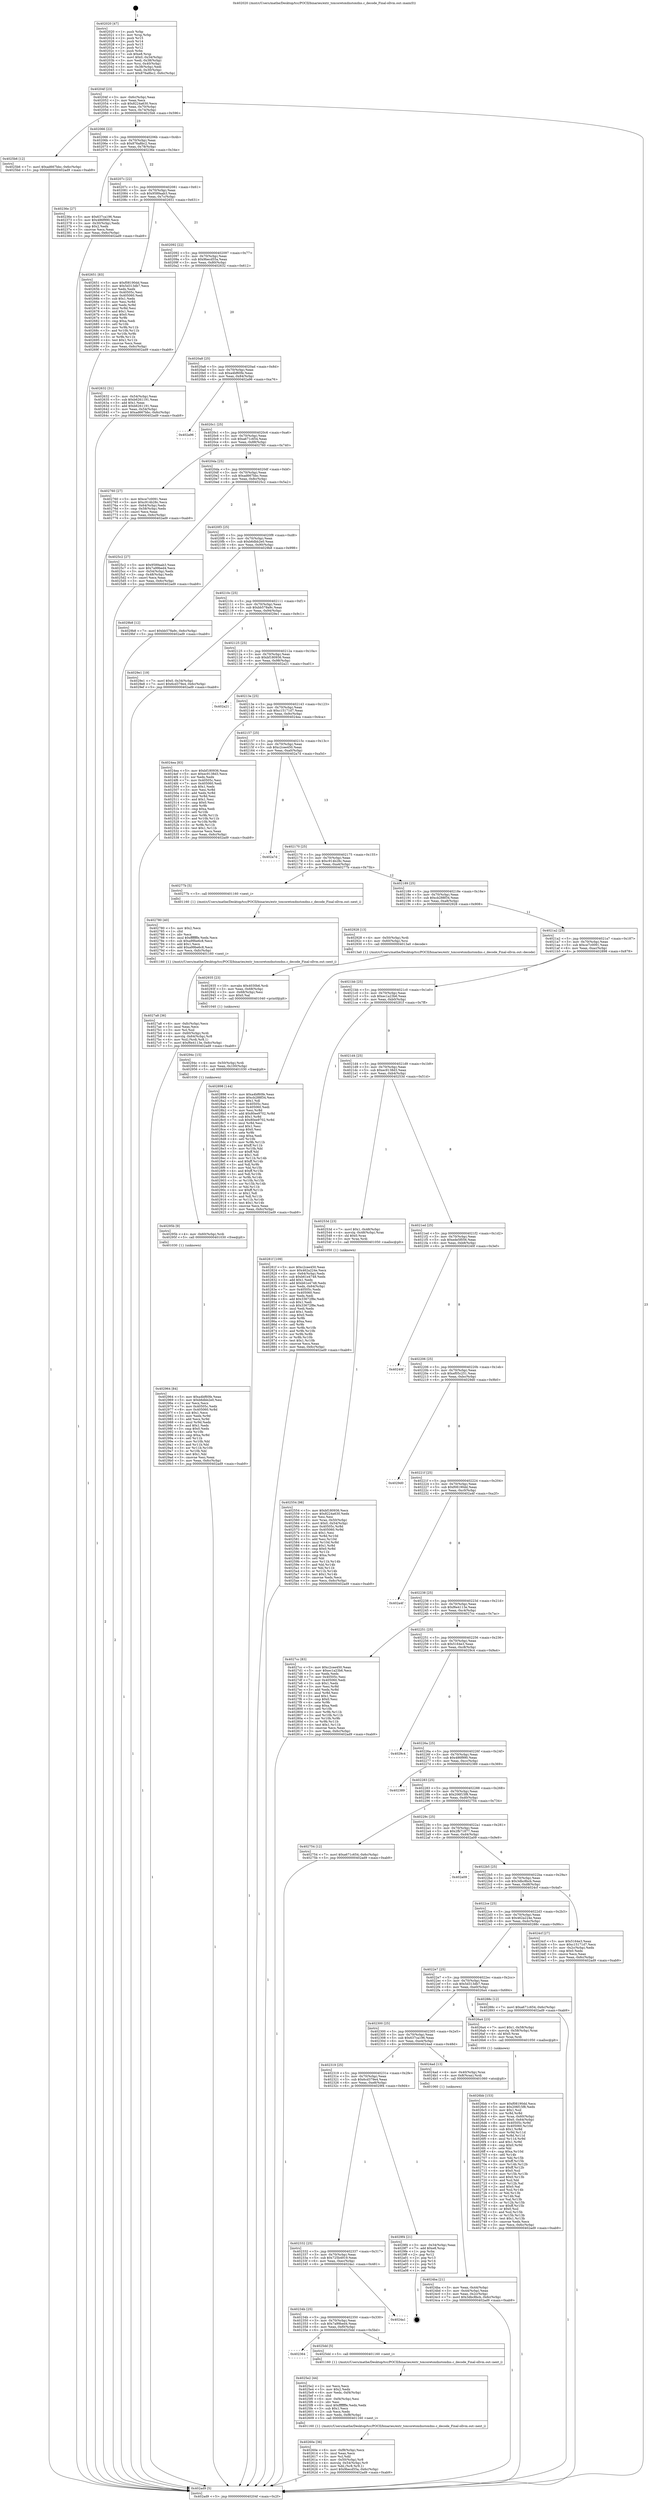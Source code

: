 digraph "0x402020" {
  label = "0x402020 (/mnt/c/Users/mathe/Desktop/tcc/POCII/binaries/extr_toxcoretoxdnstoxdns.c_decode_Final-ollvm.out::main(0))"
  labelloc = "t"
  node[shape=record]

  Entry [label="",width=0.3,height=0.3,shape=circle,fillcolor=black,style=filled]
  "0x40204f" [label="{
     0x40204f [23]\l
     | [instrs]\l
     &nbsp;&nbsp;0x40204f \<+3\>: mov -0x6c(%rbp),%eax\l
     &nbsp;&nbsp;0x402052 \<+2\>: mov %eax,%ecx\l
     &nbsp;&nbsp;0x402054 \<+6\>: sub $0x8224a630,%ecx\l
     &nbsp;&nbsp;0x40205a \<+3\>: mov %eax,-0x70(%rbp)\l
     &nbsp;&nbsp;0x40205d \<+3\>: mov %ecx,-0x74(%rbp)\l
     &nbsp;&nbsp;0x402060 \<+6\>: je 00000000004025b6 \<main+0x596\>\l
  }"]
  "0x4025b6" [label="{
     0x4025b6 [12]\l
     | [instrs]\l
     &nbsp;&nbsp;0x4025b6 \<+7\>: movl $0xad667bbc,-0x6c(%rbp)\l
     &nbsp;&nbsp;0x4025bd \<+5\>: jmp 0000000000402ad9 \<main+0xab9\>\l
  }"]
  "0x402066" [label="{
     0x402066 [22]\l
     | [instrs]\l
     &nbsp;&nbsp;0x402066 \<+5\>: jmp 000000000040206b \<main+0x4b\>\l
     &nbsp;&nbsp;0x40206b \<+3\>: mov -0x70(%rbp),%eax\l
     &nbsp;&nbsp;0x40206e \<+5\>: sub $0x876a8bc2,%eax\l
     &nbsp;&nbsp;0x402073 \<+3\>: mov %eax,-0x78(%rbp)\l
     &nbsp;&nbsp;0x402076 \<+6\>: je 000000000040236e \<main+0x34e\>\l
  }"]
  Exit [label="",width=0.3,height=0.3,shape=circle,fillcolor=black,style=filled,peripheries=2]
  "0x40236e" [label="{
     0x40236e [27]\l
     | [instrs]\l
     &nbsp;&nbsp;0x40236e \<+5\>: mov $0x637ca196,%eax\l
     &nbsp;&nbsp;0x402373 \<+5\>: mov $0x486f990,%ecx\l
     &nbsp;&nbsp;0x402378 \<+3\>: mov -0x30(%rbp),%edx\l
     &nbsp;&nbsp;0x40237b \<+3\>: cmp $0x2,%edx\l
     &nbsp;&nbsp;0x40237e \<+3\>: cmovne %ecx,%eax\l
     &nbsp;&nbsp;0x402381 \<+3\>: mov %eax,-0x6c(%rbp)\l
     &nbsp;&nbsp;0x402384 \<+5\>: jmp 0000000000402ad9 \<main+0xab9\>\l
  }"]
  "0x40207c" [label="{
     0x40207c [22]\l
     | [instrs]\l
     &nbsp;&nbsp;0x40207c \<+5\>: jmp 0000000000402081 \<main+0x61\>\l
     &nbsp;&nbsp;0x402081 \<+3\>: mov -0x70(%rbp),%eax\l
     &nbsp;&nbsp;0x402084 \<+5\>: sub $0x9589aab3,%eax\l
     &nbsp;&nbsp;0x402089 \<+3\>: mov %eax,-0x7c(%rbp)\l
     &nbsp;&nbsp;0x40208c \<+6\>: je 0000000000402651 \<main+0x631\>\l
  }"]
  "0x402ad9" [label="{
     0x402ad9 [5]\l
     | [instrs]\l
     &nbsp;&nbsp;0x402ad9 \<+5\>: jmp 000000000040204f \<main+0x2f\>\l
  }"]
  "0x402020" [label="{
     0x402020 [47]\l
     | [instrs]\l
     &nbsp;&nbsp;0x402020 \<+1\>: push %rbp\l
     &nbsp;&nbsp;0x402021 \<+3\>: mov %rsp,%rbp\l
     &nbsp;&nbsp;0x402024 \<+2\>: push %r15\l
     &nbsp;&nbsp;0x402026 \<+2\>: push %r14\l
     &nbsp;&nbsp;0x402028 \<+2\>: push %r13\l
     &nbsp;&nbsp;0x40202a \<+2\>: push %r12\l
     &nbsp;&nbsp;0x40202c \<+1\>: push %rbx\l
     &nbsp;&nbsp;0x40202d \<+7\>: sub $0xe8,%rsp\l
     &nbsp;&nbsp;0x402034 \<+7\>: movl $0x0,-0x34(%rbp)\l
     &nbsp;&nbsp;0x40203b \<+3\>: mov %edi,-0x38(%rbp)\l
     &nbsp;&nbsp;0x40203e \<+4\>: mov %rsi,-0x40(%rbp)\l
     &nbsp;&nbsp;0x402042 \<+3\>: mov -0x38(%rbp),%edi\l
     &nbsp;&nbsp;0x402045 \<+3\>: mov %edi,-0x30(%rbp)\l
     &nbsp;&nbsp;0x402048 \<+7\>: movl $0x876a8bc2,-0x6c(%rbp)\l
  }"]
  "0x402964" [label="{
     0x402964 [84]\l
     | [instrs]\l
     &nbsp;&nbsp;0x402964 \<+5\>: mov $0xa4bf60fe,%eax\l
     &nbsp;&nbsp;0x402969 \<+5\>: mov $0xb6dbb2e0,%esi\l
     &nbsp;&nbsp;0x40296e \<+2\>: xor %ecx,%ecx\l
     &nbsp;&nbsp;0x402970 \<+7\>: mov 0x40505c,%edx\l
     &nbsp;&nbsp;0x402977 \<+8\>: mov 0x405060,%r8d\l
     &nbsp;&nbsp;0x40297f \<+3\>: sub $0x1,%ecx\l
     &nbsp;&nbsp;0x402982 \<+3\>: mov %edx,%r9d\l
     &nbsp;&nbsp;0x402985 \<+3\>: add %ecx,%r9d\l
     &nbsp;&nbsp;0x402988 \<+4\>: imul %r9d,%edx\l
     &nbsp;&nbsp;0x40298c \<+3\>: and $0x1,%edx\l
     &nbsp;&nbsp;0x40298f \<+3\>: cmp $0x0,%edx\l
     &nbsp;&nbsp;0x402992 \<+4\>: sete %r10b\l
     &nbsp;&nbsp;0x402996 \<+4\>: cmp $0xa,%r8d\l
     &nbsp;&nbsp;0x40299a \<+4\>: setl %r11b\l
     &nbsp;&nbsp;0x40299e \<+3\>: mov %r10b,%bl\l
     &nbsp;&nbsp;0x4029a1 \<+3\>: and %r11b,%bl\l
     &nbsp;&nbsp;0x4029a4 \<+3\>: xor %r11b,%r10b\l
     &nbsp;&nbsp;0x4029a7 \<+3\>: or %r10b,%bl\l
     &nbsp;&nbsp;0x4029aa \<+3\>: test $0x1,%bl\l
     &nbsp;&nbsp;0x4029ad \<+3\>: cmovne %esi,%eax\l
     &nbsp;&nbsp;0x4029b0 \<+3\>: mov %eax,-0x6c(%rbp)\l
     &nbsp;&nbsp;0x4029b3 \<+5\>: jmp 0000000000402ad9 \<main+0xab9\>\l
  }"]
  "0x402651" [label="{
     0x402651 [83]\l
     | [instrs]\l
     &nbsp;&nbsp;0x402651 \<+5\>: mov $0xf08190dd,%eax\l
     &nbsp;&nbsp;0x402656 \<+5\>: mov $0x5d313db7,%ecx\l
     &nbsp;&nbsp;0x40265b \<+2\>: xor %edx,%edx\l
     &nbsp;&nbsp;0x40265d \<+7\>: mov 0x40505c,%esi\l
     &nbsp;&nbsp;0x402664 \<+7\>: mov 0x405060,%edi\l
     &nbsp;&nbsp;0x40266b \<+3\>: sub $0x1,%edx\l
     &nbsp;&nbsp;0x40266e \<+3\>: mov %esi,%r8d\l
     &nbsp;&nbsp;0x402671 \<+3\>: add %edx,%r8d\l
     &nbsp;&nbsp;0x402674 \<+4\>: imul %r8d,%esi\l
     &nbsp;&nbsp;0x402678 \<+3\>: and $0x1,%esi\l
     &nbsp;&nbsp;0x40267b \<+3\>: cmp $0x0,%esi\l
     &nbsp;&nbsp;0x40267e \<+4\>: sete %r9b\l
     &nbsp;&nbsp;0x402682 \<+3\>: cmp $0xa,%edi\l
     &nbsp;&nbsp;0x402685 \<+4\>: setl %r10b\l
     &nbsp;&nbsp;0x402689 \<+3\>: mov %r9b,%r11b\l
     &nbsp;&nbsp;0x40268c \<+3\>: and %r10b,%r11b\l
     &nbsp;&nbsp;0x40268f \<+3\>: xor %r10b,%r9b\l
     &nbsp;&nbsp;0x402692 \<+3\>: or %r9b,%r11b\l
     &nbsp;&nbsp;0x402695 \<+4\>: test $0x1,%r11b\l
     &nbsp;&nbsp;0x402699 \<+3\>: cmovne %ecx,%eax\l
     &nbsp;&nbsp;0x40269c \<+3\>: mov %eax,-0x6c(%rbp)\l
     &nbsp;&nbsp;0x40269f \<+5\>: jmp 0000000000402ad9 \<main+0xab9\>\l
  }"]
  "0x402092" [label="{
     0x402092 [22]\l
     | [instrs]\l
     &nbsp;&nbsp;0x402092 \<+5\>: jmp 0000000000402097 \<main+0x77\>\l
     &nbsp;&nbsp;0x402097 \<+3\>: mov -0x70(%rbp),%eax\l
     &nbsp;&nbsp;0x40209a \<+5\>: sub $0x9becd55a,%eax\l
     &nbsp;&nbsp;0x40209f \<+3\>: mov %eax,-0x80(%rbp)\l
     &nbsp;&nbsp;0x4020a2 \<+6\>: je 0000000000402632 \<main+0x612\>\l
  }"]
  "0x40295b" [label="{
     0x40295b [9]\l
     | [instrs]\l
     &nbsp;&nbsp;0x40295b \<+4\>: mov -0x60(%rbp),%rdi\l
     &nbsp;&nbsp;0x40295f \<+5\>: call 0000000000401030 \<free@plt\>\l
     | [calls]\l
     &nbsp;&nbsp;0x401030 \{1\} (unknown)\l
  }"]
  "0x402632" [label="{
     0x402632 [31]\l
     | [instrs]\l
     &nbsp;&nbsp;0x402632 \<+3\>: mov -0x54(%rbp),%eax\l
     &nbsp;&nbsp;0x402635 \<+5\>: sub $0xb6261191,%eax\l
     &nbsp;&nbsp;0x40263a \<+3\>: add $0x1,%eax\l
     &nbsp;&nbsp;0x40263d \<+5\>: add $0xb6261191,%eax\l
     &nbsp;&nbsp;0x402642 \<+3\>: mov %eax,-0x54(%rbp)\l
     &nbsp;&nbsp;0x402645 \<+7\>: movl $0xad667bbc,-0x6c(%rbp)\l
     &nbsp;&nbsp;0x40264c \<+5\>: jmp 0000000000402ad9 \<main+0xab9\>\l
  }"]
  "0x4020a8" [label="{
     0x4020a8 [25]\l
     | [instrs]\l
     &nbsp;&nbsp;0x4020a8 \<+5\>: jmp 00000000004020ad \<main+0x8d\>\l
     &nbsp;&nbsp;0x4020ad \<+3\>: mov -0x70(%rbp),%eax\l
     &nbsp;&nbsp;0x4020b0 \<+5\>: sub $0xa4bf60fe,%eax\l
     &nbsp;&nbsp;0x4020b5 \<+6\>: mov %eax,-0x84(%rbp)\l
     &nbsp;&nbsp;0x4020bb \<+6\>: je 0000000000402a96 \<main+0xa76\>\l
  }"]
  "0x40294c" [label="{
     0x40294c [15]\l
     | [instrs]\l
     &nbsp;&nbsp;0x40294c \<+4\>: mov -0x50(%rbp),%rdi\l
     &nbsp;&nbsp;0x402950 \<+6\>: mov %eax,-0x100(%rbp)\l
     &nbsp;&nbsp;0x402956 \<+5\>: call 0000000000401030 \<free@plt\>\l
     | [calls]\l
     &nbsp;&nbsp;0x401030 \{1\} (unknown)\l
  }"]
  "0x402a96" [label="{
     0x402a96\l
  }", style=dashed]
  "0x4020c1" [label="{
     0x4020c1 [25]\l
     | [instrs]\l
     &nbsp;&nbsp;0x4020c1 \<+5\>: jmp 00000000004020c6 \<main+0xa6\>\l
     &nbsp;&nbsp;0x4020c6 \<+3\>: mov -0x70(%rbp),%eax\l
     &nbsp;&nbsp;0x4020c9 \<+5\>: sub $0xa671c654,%eax\l
     &nbsp;&nbsp;0x4020ce \<+6\>: mov %eax,-0x88(%rbp)\l
     &nbsp;&nbsp;0x4020d4 \<+6\>: je 0000000000402760 \<main+0x740\>\l
  }"]
  "0x402935" [label="{
     0x402935 [23]\l
     | [instrs]\l
     &nbsp;&nbsp;0x402935 \<+10\>: movabs $0x4030b6,%rdi\l
     &nbsp;&nbsp;0x40293f \<+3\>: mov %eax,-0x68(%rbp)\l
     &nbsp;&nbsp;0x402942 \<+3\>: mov -0x68(%rbp),%esi\l
     &nbsp;&nbsp;0x402945 \<+2\>: mov $0x0,%al\l
     &nbsp;&nbsp;0x402947 \<+5\>: call 0000000000401040 \<printf@plt\>\l
     | [calls]\l
     &nbsp;&nbsp;0x401040 \{1\} (unknown)\l
  }"]
  "0x402760" [label="{
     0x402760 [27]\l
     | [instrs]\l
     &nbsp;&nbsp;0x402760 \<+5\>: mov $0xce7c0091,%eax\l
     &nbsp;&nbsp;0x402765 \<+5\>: mov $0xc914b28c,%ecx\l
     &nbsp;&nbsp;0x40276a \<+3\>: mov -0x64(%rbp),%edx\l
     &nbsp;&nbsp;0x40276d \<+3\>: cmp -0x58(%rbp),%edx\l
     &nbsp;&nbsp;0x402770 \<+3\>: cmovl %ecx,%eax\l
     &nbsp;&nbsp;0x402773 \<+3\>: mov %eax,-0x6c(%rbp)\l
     &nbsp;&nbsp;0x402776 \<+5\>: jmp 0000000000402ad9 \<main+0xab9\>\l
  }"]
  "0x4020da" [label="{
     0x4020da [25]\l
     | [instrs]\l
     &nbsp;&nbsp;0x4020da \<+5\>: jmp 00000000004020df \<main+0xbf\>\l
     &nbsp;&nbsp;0x4020df \<+3\>: mov -0x70(%rbp),%eax\l
     &nbsp;&nbsp;0x4020e2 \<+5\>: sub $0xad667bbc,%eax\l
     &nbsp;&nbsp;0x4020e7 \<+6\>: mov %eax,-0x8c(%rbp)\l
     &nbsp;&nbsp;0x4020ed \<+6\>: je 00000000004025c2 \<main+0x5a2\>\l
  }"]
  "0x4027a8" [label="{
     0x4027a8 [36]\l
     | [instrs]\l
     &nbsp;&nbsp;0x4027a8 \<+6\>: mov -0xfc(%rbp),%ecx\l
     &nbsp;&nbsp;0x4027ae \<+3\>: imul %eax,%ecx\l
     &nbsp;&nbsp;0x4027b1 \<+3\>: mov %cl,%sil\l
     &nbsp;&nbsp;0x4027b4 \<+4\>: mov -0x60(%rbp),%rdi\l
     &nbsp;&nbsp;0x4027b8 \<+4\>: movslq -0x64(%rbp),%r8\l
     &nbsp;&nbsp;0x4027bc \<+4\>: mov %sil,(%rdi,%r8,1)\l
     &nbsp;&nbsp;0x4027c0 \<+7\>: movl $0xf6e4113e,-0x6c(%rbp)\l
     &nbsp;&nbsp;0x4027c7 \<+5\>: jmp 0000000000402ad9 \<main+0xab9\>\l
  }"]
  "0x4025c2" [label="{
     0x4025c2 [27]\l
     | [instrs]\l
     &nbsp;&nbsp;0x4025c2 \<+5\>: mov $0x9589aab3,%eax\l
     &nbsp;&nbsp;0x4025c7 \<+5\>: mov $0x7a99bed4,%ecx\l
     &nbsp;&nbsp;0x4025cc \<+3\>: mov -0x54(%rbp),%edx\l
     &nbsp;&nbsp;0x4025cf \<+3\>: cmp -0x48(%rbp),%edx\l
     &nbsp;&nbsp;0x4025d2 \<+3\>: cmovl %ecx,%eax\l
     &nbsp;&nbsp;0x4025d5 \<+3\>: mov %eax,-0x6c(%rbp)\l
     &nbsp;&nbsp;0x4025d8 \<+5\>: jmp 0000000000402ad9 \<main+0xab9\>\l
  }"]
  "0x4020f3" [label="{
     0x4020f3 [25]\l
     | [instrs]\l
     &nbsp;&nbsp;0x4020f3 \<+5\>: jmp 00000000004020f8 \<main+0xd8\>\l
     &nbsp;&nbsp;0x4020f8 \<+3\>: mov -0x70(%rbp),%eax\l
     &nbsp;&nbsp;0x4020fb \<+5\>: sub $0xb6dbb2e0,%eax\l
     &nbsp;&nbsp;0x402100 \<+6\>: mov %eax,-0x90(%rbp)\l
     &nbsp;&nbsp;0x402106 \<+6\>: je 00000000004029b8 \<main+0x998\>\l
  }"]
  "0x402780" [label="{
     0x402780 [40]\l
     | [instrs]\l
     &nbsp;&nbsp;0x402780 \<+5\>: mov $0x2,%ecx\l
     &nbsp;&nbsp;0x402785 \<+1\>: cltd\l
     &nbsp;&nbsp;0x402786 \<+2\>: idiv %ecx\l
     &nbsp;&nbsp;0x402788 \<+6\>: imul $0xfffffffe,%edx,%ecx\l
     &nbsp;&nbsp;0x40278e \<+6\>: sub $0xa99be6c8,%ecx\l
     &nbsp;&nbsp;0x402794 \<+3\>: add $0x1,%ecx\l
     &nbsp;&nbsp;0x402797 \<+6\>: add $0xa99be6c8,%ecx\l
     &nbsp;&nbsp;0x40279d \<+6\>: mov %ecx,-0xfc(%rbp)\l
     &nbsp;&nbsp;0x4027a3 \<+5\>: call 0000000000401160 \<next_i\>\l
     | [calls]\l
     &nbsp;&nbsp;0x401160 \{1\} (/mnt/c/Users/mathe/Desktop/tcc/POCII/binaries/extr_toxcoretoxdnstoxdns.c_decode_Final-ollvm.out::next_i)\l
  }"]
  "0x4029b8" [label="{
     0x4029b8 [12]\l
     | [instrs]\l
     &nbsp;&nbsp;0x4029b8 \<+7\>: movl $0xbb578a9c,-0x6c(%rbp)\l
     &nbsp;&nbsp;0x4029bf \<+5\>: jmp 0000000000402ad9 \<main+0xab9\>\l
  }"]
  "0x40210c" [label="{
     0x40210c [25]\l
     | [instrs]\l
     &nbsp;&nbsp;0x40210c \<+5\>: jmp 0000000000402111 \<main+0xf1\>\l
     &nbsp;&nbsp;0x402111 \<+3\>: mov -0x70(%rbp),%eax\l
     &nbsp;&nbsp;0x402114 \<+5\>: sub $0xbb578a9c,%eax\l
     &nbsp;&nbsp;0x402119 \<+6\>: mov %eax,-0x94(%rbp)\l
     &nbsp;&nbsp;0x40211f \<+6\>: je 00000000004029e1 \<main+0x9c1\>\l
  }"]
  "0x4026bb" [label="{
     0x4026bb [153]\l
     | [instrs]\l
     &nbsp;&nbsp;0x4026bb \<+5\>: mov $0xf08190dd,%ecx\l
     &nbsp;&nbsp;0x4026c0 \<+5\>: mov $0x206f15f8,%edx\l
     &nbsp;&nbsp;0x4026c5 \<+3\>: mov $0x1,%sil\l
     &nbsp;&nbsp;0x4026c8 \<+3\>: xor %r8d,%r8d\l
     &nbsp;&nbsp;0x4026cb \<+4\>: mov %rax,-0x60(%rbp)\l
     &nbsp;&nbsp;0x4026cf \<+7\>: movl $0x0,-0x64(%rbp)\l
     &nbsp;&nbsp;0x4026d6 \<+8\>: mov 0x40505c,%r9d\l
     &nbsp;&nbsp;0x4026de \<+8\>: mov 0x405060,%r10d\l
     &nbsp;&nbsp;0x4026e6 \<+4\>: sub $0x1,%r8d\l
     &nbsp;&nbsp;0x4026ea \<+3\>: mov %r9d,%r11d\l
     &nbsp;&nbsp;0x4026ed \<+3\>: add %r8d,%r11d\l
     &nbsp;&nbsp;0x4026f0 \<+4\>: imul %r11d,%r9d\l
     &nbsp;&nbsp;0x4026f4 \<+4\>: and $0x1,%r9d\l
     &nbsp;&nbsp;0x4026f8 \<+4\>: cmp $0x0,%r9d\l
     &nbsp;&nbsp;0x4026fc \<+3\>: sete %bl\l
     &nbsp;&nbsp;0x4026ff \<+4\>: cmp $0xa,%r10d\l
     &nbsp;&nbsp;0x402703 \<+4\>: setl %r14b\l
     &nbsp;&nbsp;0x402707 \<+3\>: mov %bl,%r15b\l
     &nbsp;&nbsp;0x40270a \<+4\>: xor $0xff,%r15b\l
     &nbsp;&nbsp;0x40270e \<+3\>: mov %r14b,%r12b\l
     &nbsp;&nbsp;0x402711 \<+4\>: xor $0xff,%r12b\l
     &nbsp;&nbsp;0x402715 \<+4\>: xor $0x0,%sil\l
     &nbsp;&nbsp;0x402719 \<+3\>: mov %r15b,%r13b\l
     &nbsp;&nbsp;0x40271c \<+4\>: and $0x0,%r13b\l
     &nbsp;&nbsp;0x402720 \<+3\>: and %sil,%bl\l
     &nbsp;&nbsp;0x402723 \<+3\>: mov %r12b,%al\l
     &nbsp;&nbsp;0x402726 \<+2\>: and $0x0,%al\l
     &nbsp;&nbsp;0x402728 \<+3\>: and %sil,%r14b\l
     &nbsp;&nbsp;0x40272b \<+3\>: or %bl,%r13b\l
     &nbsp;&nbsp;0x40272e \<+3\>: or %r14b,%al\l
     &nbsp;&nbsp;0x402731 \<+3\>: xor %al,%r13b\l
     &nbsp;&nbsp;0x402734 \<+3\>: or %r12b,%r15b\l
     &nbsp;&nbsp;0x402737 \<+4\>: xor $0xff,%r15b\l
     &nbsp;&nbsp;0x40273b \<+4\>: or $0x0,%sil\l
     &nbsp;&nbsp;0x40273f \<+3\>: and %sil,%r15b\l
     &nbsp;&nbsp;0x402742 \<+3\>: or %r15b,%r13b\l
     &nbsp;&nbsp;0x402745 \<+4\>: test $0x1,%r13b\l
     &nbsp;&nbsp;0x402749 \<+3\>: cmovne %edx,%ecx\l
     &nbsp;&nbsp;0x40274c \<+3\>: mov %ecx,-0x6c(%rbp)\l
     &nbsp;&nbsp;0x40274f \<+5\>: jmp 0000000000402ad9 \<main+0xab9\>\l
  }"]
  "0x4029e1" [label="{
     0x4029e1 [19]\l
     | [instrs]\l
     &nbsp;&nbsp;0x4029e1 \<+7\>: movl $0x0,-0x34(%rbp)\l
     &nbsp;&nbsp;0x4029e8 \<+7\>: movl $0x6cd379e4,-0x6c(%rbp)\l
     &nbsp;&nbsp;0x4029ef \<+5\>: jmp 0000000000402ad9 \<main+0xab9\>\l
  }"]
  "0x402125" [label="{
     0x402125 [25]\l
     | [instrs]\l
     &nbsp;&nbsp;0x402125 \<+5\>: jmp 000000000040212a \<main+0x10a\>\l
     &nbsp;&nbsp;0x40212a \<+3\>: mov -0x70(%rbp),%eax\l
     &nbsp;&nbsp;0x40212d \<+5\>: sub $0xbf180936,%eax\l
     &nbsp;&nbsp;0x402132 \<+6\>: mov %eax,-0x98(%rbp)\l
     &nbsp;&nbsp;0x402138 \<+6\>: je 0000000000402a21 \<main+0xa01\>\l
  }"]
  "0x40260e" [label="{
     0x40260e [36]\l
     | [instrs]\l
     &nbsp;&nbsp;0x40260e \<+6\>: mov -0xf8(%rbp),%ecx\l
     &nbsp;&nbsp;0x402614 \<+3\>: imul %eax,%ecx\l
     &nbsp;&nbsp;0x402617 \<+3\>: mov %cl,%dil\l
     &nbsp;&nbsp;0x40261a \<+4\>: mov -0x50(%rbp),%r8\l
     &nbsp;&nbsp;0x40261e \<+4\>: movslq -0x54(%rbp),%r9\l
     &nbsp;&nbsp;0x402622 \<+4\>: mov %dil,(%r8,%r9,1)\l
     &nbsp;&nbsp;0x402626 \<+7\>: movl $0x9becd55a,-0x6c(%rbp)\l
     &nbsp;&nbsp;0x40262d \<+5\>: jmp 0000000000402ad9 \<main+0xab9\>\l
  }"]
  "0x402a21" [label="{
     0x402a21\l
  }", style=dashed]
  "0x40213e" [label="{
     0x40213e [25]\l
     | [instrs]\l
     &nbsp;&nbsp;0x40213e \<+5\>: jmp 0000000000402143 \<main+0x123\>\l
     &nbsp;&nbsp;0x402143 \<+3\>: mov -0x70(%rbp),%eax\l
     &nbsp;&nbsp;0x402146 \<+5\>: sub $0xc15171d7,%eax\l
     &nbsp;&nbsp;0x40214b \<+6\>: mov %eax,-0x9c(%rbp)\l
     &nbsp;&nbsp;0x402151 \<+6\>: je 00000000004024ea \<main+0x4ca\>\l
  }"]
  "0x4025e2" [label="{
     0x4025e2 [44]\l
     | [instrs]\l
     &nbsp;&nbsp;0x4025e2 \<+2\>: xor %ecx,%ecx\l
     &nbsp;&nbsp;0x4025e4 \<+5\>: mov $0x2,%edx\l
     &nbsp;&nbsp;0x4025e9 \<+6\>: mov %edx,-0xf4(%rbp)\l
     &nbsp;&nbsp;0x4025ef \<+1\>: cltd\l
     &nbsp;&nbsp;0x4025f0 \<+6\>: mov -0xf4(%rbp),%esi\l
     &nbsp;&nbsp;0x4025f6 \<+2\>: idiv %esi\l
     &nbsp;&nbsp;0x4025f8 \<+6\>: imul $0xfffffffe,%edx,%edx\l
     &nbsp;&nbsp;0x4025fe \<+3\>: sub $0x1,%ecx\l
     &nbsp;&nbsp;0x402601 \<+2\>: sub %ecx,%edx\l
     &nbsp;&nbsp;0x402603 \<+6\>: mov %edx,-0xf8(%rbp)\l
     &nbsp;&nbsp;0x402609 \<+5\>: call 0000000000401160 \<next_i\>\l
     | [calls]\l
     &nbsp;&nbsp;0x401160 \{1\} (/mnt/c/Users/mathe/Desktop/tcc/POCII/binaries/extr_toxcoretoxdnstoxdns.c_decode_Final-ollvm.out::next_i)\l
  }"]
  "0x4024ea" [label="{
     0x4024ea [83]\l
     | [instrs]\l
     &nbsp;&nbsp;0x4024ea \<+5\>: mov $0xbf180936,%eax\l
     &nbsp;&nbsp;0x4024ef \<+5\>: mov $0xec9138d3,%ecx\l
     &nbsp;&nbsp;0x4024f4 \<+2\>: xor %edx,%edx\l
     &nbsp;&nbsp;0x4024f6 \<+7\>: mov 0x40505c,%esi\l
     &nbsp;&nbsp;0x4024fd \<+7\>: mov 0x405060,%edi\l
     &nbsp;&nbsp;0x402504 \<+3\>: sub $0x1,%edx\l
     &nbsp;&nbsp;0x402507 \<+3\>: mov %esi,%r8d\l
     &nbsp;&nbsp;0x40250a \<+3\>: add %edx,%r8d\l
     &nbsp;&nbsp;0x40250d \<+4\>: imul %r8d,%esi\l
     &nbsp;&nbsp;0x402511 \<+3\>: and $0x1,%esi\l
     &nbsp;&nbsp;0x402514 \<+3\>: cmp $0x0,%esi\l
     &nbsp;&nbsp;0x402517 \<+4\>: sete %r9b\l
     &nbsp;&nbsp;0x40251b \<+3\>: cmp $0xa,%edi\l
     &nbsp;&nbsp;0x40251e \<+4\>: setl %r10b\l
     &nbsp;&nbsp;0x402522 \<+3\>: mov %r9b,%r11b\l
     &nbsp;&nbsp;0x402525 \<+3\>: and %r10b,%r11b\l
     &nbsp;&nbsp;0x402528 \<+3\>: xor %r10b,%r9b\l
     &nbsp;&nbsp;0x40252b \<+3\>: or %r9b,%r11b\l
     &nbsp;&nbsp;0x40252e \<+4\>: test $0x1,%r11b\l
     &nbsp;&nbsp;0x402532 \<+3\>: cmovne %ecx,%eax\l
     &nbsp;&nbsp;0x402535 \<+3\>: mov %eax,-0x6c(%rbp)\l
     &nbsp;&nbsp;0x402538 \<+5\>: jmp 0000000000402ad9 \<main+0xab9\>\l
  }"]
  "0x402157" [label="{
     0x402157 [25]\l
     | [instrs]\l
     &nbsp;&nbsp;0x402157 \<+5\>: jmp 000000000040215c \<main+0x13c\>\l
     &nbsp;&nbsp;0x40215c \<+3\>: mov -0x70(%rbp),%eax\l
     &nbsp;&nbsp;0x40215f \<+5\>: sub $0xc2cee450,%eax\l
     &nbsp;&nbsp;0x402164 \<+6\>: mov %eax,-0xa0(%rbp)\l
     &nbsp;&nbsp;0x40216a \<+6\>: je 0000000000402a7d \<main+0xa5d\>\l
  }"]
  "0x402364" [label="{
     0x402364\l
  }", style=dashed]
  "0x402a7d" [label="{
     0x402a7d\l
  }", style=dashed]
  "0x402170" [label="{
     0x402170 [25]\l
     | [instrs]\l
     &nbsp;&nbsp;0x402170 \<+5\>: jmp 0000000000402175 \<main+0x155\>\l
     &nbsp;&nbsp;0x402175 \<+3\>: mov -0x70(%rbp),%eax\l
     &nbsp;&nbsp;0x402178 \<+5\>: sub $0xc914b28c,%eax\l
     &nbsp;&nbsp;0x40217d \<+6\>: mov %eax,-0xa4(%rbp)\l
     &nbsp;&nbsp;0x402183 \<+6\>: je 000000000040277b \<main+0x75b\>\l
  }"]
  "0x4025dd" [label="{
     0x4025dd [5]\l
     | [instrs]\l
     &nbsp;&nbsp;0x4025dd \<+5\>: call 0000000000401160 \<next_i\>\l
     | [calls]\l
     &nbsp;&nbsp;0x401160 \{1\} (/mnt/c/Users/mathe/Desktop/tcc/POCII/binaries/extr_toxcoretoxdnstoxdns.c_decode_Final-ollvm.out::next_i)\l
  }"]
  "0x40277b" [label="{
     0x40277b [5]\l
     | [instrs]\l
     &nbsp;&nbsp;0x40277b \<+5\>: call 0000000000401160 \<next_i\>\l
     | [calls]\l
     &nbsp;&nbsp;0x401160 \{1\} (/mnt/c/Users/mathe/Desktop/tcc/POCII/binaries/extr_toxcoretoxdnstoxdns.c_decode_Final-ollvm.out::next_i)\l
  }"]
  "0x402189" [label="{
     0x402189 [25]\l
     | [instrs]\l
     &nbsp;&nbsp;0x402189 \<+5\>: jmp 000000000040218e \<main+0x16e\>\l
     &nbsp;&nbsp;0x40218e \<+3\>: mov -0x70(%rbp),%eax\l
     &nbsp;&nbsp;0x402191 \<+5\>: sub $0xcb288f34,%eax\l
     &nbsp;&nbsp;0x402196 \<+6\>: mov %eax,-0xa8(%rbp)\l
     &nbsp;&nbsp;0x40219c \<+6\>: je 0000000000402928 \<main+0x908\>\l
  }"]
  "0x40234b" [label="{
     0x40234b [25]\l
     | [instrs]\l
     &nbsp;&nbsp;0x40234b \<+5\>: jmp 0000000000402350 \<main+0x330\>\l
     &nbsp;&nbsp;0x402350 \<+3\>: mov -0x70(%rbp),%eax\l
     &nbsp;&nbsp;0x402353 \<+5\>: sub $0x7a99bed4,%eax\l
     &nbsp;&nbsp;0x402358 \<+6\>: mov %eax,-0xf0(%rbp)\l
     &nbsp;&nbsp;0x40235e \<+6\>: je 00000000004025dd \<main+0x5bd\>\l
  }"]
  "0x402928" [label="{
     0x402928 [13]\l
     | [instrs]\l
     &nbsp;&nbsp;0x402928 \<+4\>: mov -0x50(%rbp),%rdi\l
     &nbsp;&nbsp;0x40292c \<+4\>: mov -0x60(%rbp),%rsi\l
     &nbsp;&nbsp;0x402930 \<+5\>: call 00000000004013a0 \<decode\>\l
     | [calls]\l
     &nbsp;&nbsp;0x4013a0 \{1\} (/mnt/c/Users/mathe/Desktop/tcc/POCII/binaries/extr_toxcoretoxdnstoxdns.c_decode_Final-ollvm.out::decode)\l
  }"]
  "0x4021a2" [label="{
     0x4021a2 [25]\l
     | [instrs]\l
     &nbsp;&nbsp;0x4021a2 \<+5\>: jmp 00000000004021a7 \<main+0x187\>\l
     &nbsp;&nbsp;0x4021a7 \<+3\>: mov -0x70(%rbp),%eax\l
     &nbsp;&nbsp;0x4021aa \<+5\>: sub $0xce7c0091,%eax\l
     &nbsp;&nbsp;0x4021af \<+6\>: mov %eax,-0xac(%rbp)\l
     &nbsp;&nbsp;0x4021b5 \<+6\>: je 0000000000402898 \<main+0x878\>\l
  }"]
  "0x4024a1" [label="{
     0x4024a1\l
  }", style=dashed]
  "0x402898" [label="{
     0x402898 [144]\l
     | [instrs]\l
     &nbsp;&nbsp;0x402898 \<+5\>: mov $0xa4bf60fe,%eax\l
     &nbsp;&nbsp;0x40289d \<+5\>: mov $0xcb288f34,%ecx\l
     &nbsp;&nbsp;0x4028a2 \<+2\>: mov $0x1,%dl\l
     &nbsp;&nbsp;0x4028a4 \<+7\>: mov 0x40505c,%esi\l
     &nbsp;&nbsp;0x4028ab \<+7\>: mov 0x405060,%edi\l
     &nbsp;&nbsp;0x4028b2 \<+3\>: mov %esi,%r8d\l
     &nbsp;&nbsp;0x4028b5 \<+7\>: add $0x80ee9702,%r8d\l
     &nbsp;&nbsp;0x4028bc \<+4\>: sub $0x1,%r8d\l
     &nbsp;&nbsp;0x4028c0 \<+7\>: sub $0x80ee9702,%r8d\l
     &nbsp;&nbsp;0x4028c7 \<+4\>: imul %r8d,%esi\l
     &nbsp;&nbsp;0x4028cb \<+3\>: and $0x1,%esi\l
     &nbsp;&nbsp;0x4028ce \<+3\>: cmp $0x0,%esi\l
     &nbsp;&nbsp;0x4028d1 \<+4\>: sete %r9b\l
     &nbsp;&nbsp;0x4028d5 \<+3\>: cmp $0xa,%edi\l
     &nbsp;&nbsp;0x4028d8 \<+4\>: setl %r10b\l
     &nbsp;&nbsp;0x4028dc \<+3\>: mov %r9b,%r11b\l
     &nbsp;&nbsp;0x4028df \<+4\>: xor $0xff,%r11b\l
     &nbsp;&nbsp;0x4028e3 \<+3\>: mov %r10b,%bl\l
     &nbsp;&nbsp;0x4028e6 \<+3\>: xor $0xff,%bl\l
     &nbsp;&nbsp;0x4028e9 \<+3\>: xor $0x1,%dl\l
     &nbsp;&nbsp;0x4028ec \<+3\>: mov %r11b,%r14b\l
     &nbsp;&nbsp;0x4028ef \<+4\>: and $0xff,%r14b\l
     &nbsp;&nbsp;0x4028f3 \<+3\>: and %dl,%r9b\l
     &nbsp;&nbsp;0x4028f6 \<+3\>: mov %bl,%r15b\l
     &nbsp;&nbsp;0x4028f9 \<+4\>: and $0xff,%r15b\l
     &nbsp;&nbsp;0x4028fd \<+3\>: and %dl,%r10b\l
     &nbsp;&nbsp;0x402900 \<+3\>: or %r9b,%r14b\l
     &nbsp;&nbsp;0x402903 \<+3\>: or %r10b,%r15b\l
     &nbsp;&nbsp;0x402906 \<+3\>: xor %r15b,%r14b\l
     &nbsp;&nbsp;0x402909 \<+3\>: or %bl,%r11b\l
     &nbsp;&nbsp;0x40290c \<+4\>: xor $0xff,%r11b\l
     &nbsp;&nbsp;0x402910 \<+3\>: or $0x1,%dl\l
     &nbsp;&nbsp;0x402913 \<+3\>: and %dl,%r11b\l
     &nbsp;&nbsp;0x402916 \<+3\>: or %r11b,%r14b\l
     &nbsp;&nbsp;0x402919 \<+4\>: test $0x1,%r14b\l
     &nbsp;&nbsp;0x40291d \<+3\>: cmovne %ecx,%eax\l
     &nbsp;&nbsp;0x402920 \<+3\>: mov %eax,-0x6c(%rbp)\l
     &nbsp;&nbsp;0x402923 \<+5\>: jmp 0000000000402ad9 \<main+0xab9\>\l
  }"]
  "0x4021bb" [label="{
     0x4021bb [25]\l
     | [instrs]\l
     &nbsp;&nbsp;0x4021bb \<+5\>: jmp 00000000004021c0 \<main+0x1a0\>\l
     &nbsp;&nbsp;0x4021c0 \<+3\>: mov -0x70(%rbp),%eax\l
     &nbsp;&nbsp;0x4021c3 \<+5\>: sub $0xec1a23b6,%eax\l
     &nbsp;&nbsp;0x4021c8 \<+6\>: mov %eax,-0xb0(%rbp)\l
     &nbsp;&nbsp;0x4021ce \<+6\>: je 000000000040281f \<main+0x7ff\>\l
  }"]
  "0x402332" [label="{
     0x402332 [25]\l
     | [instrs]\l
     &nbsp;&nbsp;0x402332 \<+5\>: jmp 0000000000402337 \<main+0x317\>\l
     &nbsp;&nbsp;0x402337 \<+3\>: mov -0x70(%rbp),%eax\l
     &nbsp;&nbsp;0x40233a \<+5\>: sub $0x725b4919,%eax\l
     &nbsp;&nbsp;0x40233f \<+6\>: mov %eax,-0xec(%rbp)\l
     &nbsp;&nbsp;0x402345 \<+6\>: je 00000000004024a1 \<main+0x481\>\l
  }"]
  "0x40281f" [label="{
     0x40281f [109]\l
     | [instrs]\l
     &nbsp;&nbsp;0x40281f \<+5\>: mov $0xc2cee450,%eax\l
     &nbsp;&nbsp;0x402824 \<+5\>: mov $0x462a224e,%ecx\l
     &nbsp;&nbsp;0x402829 \<+3\>: mov -0x64(%rbp),%edx\l
     &nbsp;&nbsp;0x40282c \<+6\>: sub $0xb61e4748,%edx\l
     &nbsp;&nbsp;0x402832 \<+3\>: add $0x1,%edx\l
     &nbsp;&nbsp;0x402835 \<+6\>: add $0xb61e4748,%edx\l
     &nbsp;&nbsp;0x40283b \<+3\>: mov %edx,-0x64(%rbp)\l
     &nbsp;&nbsp;0x40283e \<+7\>: mov 0x40505c,%edx\l
     &nbsp;&nbsp;0x402845 \<+7\>: mov 0x405060,%esi\l
     &nbsp;&nbsp;0x40284c \<+2\>: mov %edx,%edi\l
     &nbsp;&nbsp;0x40284e \<+6\>: add $0x33672f8e,%edi\l
     &nbsp;&nbsp;0x402854 \<+3\>: sub $0x1,%edi\l
     &nbsp;&nbsp;0x402857 \<+6\>: sub $0x33672f8e,%edi\l
     &nbsp;&nbsp;0x40285d \<+3\>: imul %edi,%edx\l
     &nbsp;&nbsp;0x402860 \<+3\>: and $0x1,%edx\l
     &nbsp;&nbsp;0x402863 \<+3\>: cmp $0x0,%edx\l
     &nbsp;&nbsp;0x402866 \<+4\>: sete %r8b\l
     &nbsp;&nbsp;0x40286a \<+3\>: cmp $0xa,%esi\l
     &nbsp;&nbsp;0x40286d \<+4\>: setl %r9b\l
     &nbsp;&nbsp;0x402871 \<+3\>: mov %r8b,%r10b\l
     &nbsp;&nbsp;0x402874 \<+3\>: and %r9b,%r10b\l
     &nbsp;&nbsp;0x402877 \<+3\>: xor %r9b,%r8b\l
     &nbsp;&nbsp;0x40287a \<+3\>: or %r8b,%r10b\l
     &nbsp;&nbsp;0x40287d \<+4\>: test $0x1,%r10b\l
     &nbsp;&nbsp;0x402881 \<+3\>: cmovne %ecx,%eax\l
     &nbsp;&nbsp;0x402884 \<+3\>: mov %eax,-0x6c(%rbp)\l
     &nbsp;&nbsp;0x402887 \<+5\>: jmp 0000000000402ad9 \<main+0xab9\>\l
  }"]
  "0x4021d4" [label="{
     0x4021d4 [25]\l
     | [instrs]\l
     &nbsp;&nbsp;0x4021d4 \<+5\>: jmp 00000000004021d9 \<main+0x1b9\>\l
     &nbsp;&nbsp;0x4021d9 \<+3\>: mov -0x70(%rbp),%eax\l
     &nbsp;&nbsp;0x4021dc \<+5\>: sub $0xec9138d3,%eax\l
     &nbsp;&nbsp;0x4021e1 \<+6\>: mov %eax,-0xb4(%rbp)\l
     &nbsp;&nbsp;0x4021e7 \<+6\>: je 000000000040253d \<main+0x51d\>\l
  }"]
  "0x4029f4" [label="{
     0x4029f4 [21]\l
     | [instrs]\l
     &nbsp;&nbsp;0x4029f4 \<+3\>: mov -0x34(%rbp),%eax\l
     &nbsp;&nbsp;0x4029f7 \<+7\>: add $0xe8,%rsp\l
     &nbsp;&nbsp;0x4029fe \<+1\>: pop %rbx\l
     &nbsp;&nbsp;0x4029ff \<+2\>: pop %r12\l
     &nbsp;&nbsp;0x402a01 \<+2\>: pop %r13\l
     &nbsp;&nbsp;0x402a03 \<+2\>: pop %r14\l
     &nbsp;&nbsp;0x402a05 \<+2\>: pop %r15\l
     &nbsp;&nbsp;0x402a07 \<+1\>: pop %rbp\l
     &nbsp;&nbsp;0x402a08 \<+1\>: ret\l
  }"]
  "0x40253d" [label="{
     0x40253d [23]\l
     | [instrs]\l
     &nbsp;&nbsp;0x40253d \<+7\>: movl $0x1,-0x48(%rbp)\l
     &nbsp;&nbsp;0x402544 \<+4\>: movslq -0x48(%rbp),%rax\l
     &nbsp;&nbsp;0x402548 \<+4\>: shl $0x0,%rax\l
     &nbsp;&nbsp;0x40254c \<+3\>: mov %rax,%rdi\l
     &nbsp;&nbsp;0x40254f \<+5\>: call 0000000000401050 \<malloc@plt\>\l
     | [calls]\l
     &nbsp;&nbsp;0x401050 \{1\} (unknown)\l
  }"]
  "0x4021ed" [label="{
     0x4021ed [25]\l
     | [instrs]\l
     &nbsp;&nbsp;0x4021ed \<+5\>: jmp 00000000004021f2 \<main+0x1d2\>\l
     &nbsp;&nbsp;0x4021f2 \<+3\>: mov -0x70(%rbp),%eax\l
     &nbsp;&nbsp;0x4021f5 \<+5\>: sub $0xede5f056,%eax\l
     &nbsp;&nbsp;0x4021fa \<+6\>: mov %eax,-0xb8(%rbp)\l
     &nbsp;&nbsp;0x402200 \<+6\>: je 000000000040240f \<main+0x3ef\>\l
  }"]
  "0x402554" [label="{
     0x402554 [98]\l
     | [instrs]\l
     &nbsp;&nbsp;0x402554 \<+5\>: mov $0xbf180936,%ecx\l
     &nbsp;&nbsp;0x402559 \<+5\>: mov $0x8224a630,%edx\l
     &nbsp;&nbsp;0x40255e \<+2\>: xor %esi,%esi\l
     &nbsp;&nbsp;0x402560 \<+4\>: mov %rax,-0x50(%rbp)\l
     &nbsp;&nbsp;0x402564 \<+7\>: movl $0x0,-0x54(%rbp)\l
     &nbsp;&nbsp;0x40256b \<+8\>: mov 0x40505c,%r8d\l
     &nbsp;&nbsp;0x402573 \<+8\>: mov 0x405060,%r9d\l
     &nbsp;&nbsp;0x40257b \<+3\>: sub $0x1,%esi\l
     &nbsp;&nbsp;0x40257e \<+3\>: mov %r8d,%r10d\l
     &nbsp;&nbsp;0x402581 \<+3\>: add %esi,%r10d\l
     &nbsp;&nbsp;0x402584 \<+4\>: imul %r10d,%r8d\l
     &nbsp;&nbsp;0x402588 \<+4\>: and $0x1,%r8d\l
     &nbsp;&nbsp;0x40258c \<+4\>: cmp $0x0,%r8d\l
     &nbsp;&nbsp;0x402590 \<+4\>: sete %r11b\l
     &nbsp;&nbsp;0x402594 \<+4\>: cmp $0xa,%r9d\l
     &nbsp;&nbsp;0x402598 \<+3\>: setl %bl\l
     &nbsp;&nbsp;0x40259b \<+3\>: mov %r11b,%r14b\l
     &nbsp;&nbsp;0x40259e \<+3\>: and %bl,%r14b\l
     &nbsp;&nbsp;0x4025a1 \<+3\>: xor %bl,%r11b\l
     &nbsp;&nbsp;0x4025a4 \<+3\>: or %r11b,%r14b\l
     &nbsp;&nbsp;0x4025a7 \<+4\>: test $0x1,%r14b\l
     &nbsp;&nbsp;0x4025ab \<+3\>: cmovne %edx,%ecx\l
     &nbsp;&nbsp;0x4025ae \<+3\>: mov %ecx,-0x6c(%rbp)\l
     &nbsp;&nbsp;0x4025b1 \<+5\>: jmp 0000000000402ad9 \<main+0xab9\>\l
  }"]
  "0x40240f" [label="{
     0x40240f\l
  }", style=dashed]
  "0x402206" [label="{
     0x402206 [25]\l
     | [instrs]\l
     &nbsp;&nbsp;0x402206 \<+5\>: jmp 000000000040220b \<main+0x1eb\>\l
     &nbsp;&nbsp;0x40220b \<+3\>: mov -0x70(%rbp),%eax\l
     &nbsp;&nbsp;0x40220e \<+5\>: sub $0xef05c251,%eax\l
     &nbsp;&nbsp;0x402213 \<+6\>: mov %eax,-0xbc(%rbp)\l
     &nbsp;&nbsp;0x402219 \<+6\>: je 00000000004029d0 \<main+0x9b0\>\l
  }"]
  "0x4024ba" [label="{
     0x4024ba [21]\l
     | [instrs]\l
     &nbsp;&nbsp;0x4024ba \<+3\>: mov %eax,-0x44(%rbp)\l
     &nbsp;&nbsp;0x4024bd \<+3\>: mov -0x44(%rbp),%eax\l
     &nbsp;&nbsp;0x4024c0 \<+3\>: mov %eax,-0x2c(%rbp)\l
     &nbsp;&nbsp;0x4024c3 \<+7\>: movl $0x3dbc8bcb,-0x6c(%rbp)\l
     &nbsp;&nbsp;0x4024ca \<+5\>: jmp 0000000000402ad9 \<main+0xab9\>\l
  }"]
  "0x4029d0" [label="{
     0x4029d0\l
  }", style=dashed]
  "0x40221f" [label="{
     0x40221f [25]\l
     | [instrs]\l
     &nbsp;&nbsp;0x40221f \<+5\>: jmp 0000000000402224 \<main+0x204\>\l
     &nbsp;&nbsp;0x402224 \<+3\>: mov -0x70(%rbp),%eax\l
     &nbsp;&nbsp;0x402227 \<+5\>: sub $0xf08190dd,%eax\l
     &nbsp;&nbsp;0x40222c \<+6\>: mov %eax,-0xc0(%rbp)\l
     &nbsp;&nbsp;0x402232 \<+6\>: je 0000000000402a4f \<main+0xa2f\>\l
  }"]
  "0x402319" [label="{
     0x402319 [25]\l
     | [instrs]\l
     &nbsp;&nbsp;0x402319 \<+5\>: jmp 000000000040231e \<main+0x2fe\>\l
     &nbsp;&nbsp;0x40231e \<+3\>: mov -0x70(%rbp),%eax\l
     &nbsp;&nbsp;0x402321 \<+5\>: sub $0x6cd379e4,%eax\l
     &nbsp;&nbsp;0x402326 \<+6\>: mov %eax,-0xe8(%rbp)\l
     &nbsp;&nbsp;0x40232c \<+6\>: je 00000000004029f4 \<main+0x9d4\>\l
  }"]
  "0x402a4f" [label="{
     0x402a4f\l
  }", style=dashed]
  "0x402238" [label="{
     0x402238 [25]\l
     | [instrs]\l
     &nbsp;&nbsp;0x402238 \<+5\>: jmp 000000000040223d \<main+0x21d\>\l
     &nbsp;&nbsp;0x40223d \<+3\>: mov -0x70(%rbp),%eax\l
     &nbsp;&nbsp;0x402240 \<+5\>: sub $0xf6e4113e,%eax\l
     &nbsp;&nbsp;0x402245 \<+6\>: mov %eax,-0xc4(%rbp)\l
     &nbsp;&nbsp;0x40224b \<+6\>: je 00000000004027cc \<main+0x7ac\>\l
  }"]
  "0x4024ad" [label="{
     0x4024ad [13]\l
     | [instrs]\l
     &nbsp;&nbsp;0x4024ad \<+4\>: mov -0x40(%rbp),%rax\l
     &nbsp;&nbsp;0x4024b1 \<+4\>: mov 0x8(%rax),%rdi\l
     &nbsp;&nbsp;0x4024b5 \<+5\>: call 0000000000401060 \<atoi@plt\>\l
     | [calls]\l
     &nbsp;&nbsp;0x401060 \{1\} (unknown)\l
  }"]
  "0x4027cc" [label="{
     0x4027cc [83]\l
     | [instrs]\l
     &nbsp;&nbsp;0x4027cc \<+5\>: mov $0xc2cee450,%eax\l
     &nbsp;&nbsp;0x4027d1 \<+5\>: mov $0xec1a23b6,%ecx\l
     &nbsp;&nbsp;0x4027d6 \<+2\>: xor %edx,%edx\l
     &nbsp;&nbsp;0x4027d8 \<+7\>: mov 0x40505c,%esi\l
     &nbsp;&nbsp;0x4027df \<+7\>: mov 0x405060,%edi\l
     &nbsp;&nbsp;0x4027e6 \<+3\>: sub $0x1,%edx\l
     &nbsp;&nbsp;0x4027e9 \<+3\>: mov %esi,%r8d\l
     &nbsp;&nbsp;0x4027ec \<+3\>: add %edx,%r8d\l
     &nbsp;&nbsp;0x4027ef \<+4\>: imul %r8d,%esi\l
     &nbsp;&nbsp;0x4027f3 \<+3\>: and $0x1,%esi\l
     &nbsp;&nbsp;0x4027f6 \<+3\>: cmp $0x0,%esi\l
     &nbsp;&nbsp;0x4027f9 \<+4\>: sete %r9b\l
     &nbsp;&nbsp;0x4027fd \<+3\>: cmp $0xa,%edi\l
     &nbsp;&nbsp;0x402800 \<+4\>: setl %r10b\l
     &nbsp;&nbsp;0x402804 \<+3\>: mov %r9b,%r11b\l
     &nbsp;&nbsp;0x402807 \<+3\>: and %r10b,%r11b\l
     &nbsp;&nbsp;0x40280a \<+3\>: xor %r10b,%r9b\l
     &nbsp;&nbsp;0x40280d \<+3\>: or %r9b,%r11b\l
     &nbsp;&nbsp;0x402810 \<+4\>: test $0x1,%r11b\l
     &nbsp;&nbsp;0x402814 \<+3\>: cmovne %ecx,%eax\l
     &nbsp;&nbsp;0x402817 \<+3\>: mov %eax,-0x6c(%rbp)\l
     &nbsp;&nbsp;0x40281a \<+5\>: jmp 0000000000402ad9 \<main+0xab9\>\l
  }"]
  "0x402251" [label="{
     0x402251 [25]\l
     | [instrs]\l
     &nbsp;&nbsp;0x402251 \<+5\>: jmp 0000000000402256 \<main+0x236\>\l
     &nbsp;&nbsp;0x402256 \<+3\>: mov -0x70(%rbp),%eax\l
     &nbsp;&nbsp;0x402259 \<+5\>: sub $0x5164e3,%eax\l
     &nbsp;&nbsp;0x40225e \<+6\>: mov %eax,-0xc8(%rbp)\l
     &nbsp;&nbsp;0x402264 \<+6\>: je 00000000004029c4 \<main+0x9a4\>\l
  }"]
  "0x402300" [label="{
     0x402300 [25]\l
     | [instrs]\l
     &nbsp;&nbsp;0x402300 \<+5\>: jmp 0000000000402305 \<main+0x2e5\>\l
     &nbsp;&nbsp;0x402305 \<+3\>: mov -0x70(%rbp),%eax\l
     &nbsp;&nbsp;0x402308 \<+5\>: sub $0x637ca196,%eax\l
     &nbsp;&nbsp;0x40230d \<+6\>: mov %eax,-0xe4(%rbp)\l
     &nbsp;&nbsp;0x402313 \<+6\>: je 00000000004024ad \<main+0x48d\>\l
  }"]
  "0x4029c4" [label="{
     0x4029c4\l
  }", style=dashed]
  "0x40226a" [label="{
     0x40226a [25]\l
     | [instrs]\l
     &nbsp;&nbsp;0x40226a \<+5\>: jmp 000000000040226f \<main+0x24f\>\l
     &nbsp;&nbsp;0x40226f \<+3\>: mov -0x70(%rbp),%eax\l
     &nbsp;&nbsp;0x402272 \<+5\>: sub $0x486f990,%eax\l
     &nbsp;&nbsp;0x402277 \<+6\>: mov %eax,-0xcc(%rbp)\l
     &nbsp;&nbsp;0x40227d \<+6\>: je 0000000000402389 \<main+0x369\>\l
  }"]
  "0x4026a4" [label="{
     0x4026a4 [23]\l
     | [instrs]\l
     &nbsp;&nbsp;0x4026a4 \<+7\>: movl $0x1,-0x58(%rbp)\l
     &nbsp;&nbsp;0x4026ab \<+4\>: movslq -0x58(%rbp),%rax\l
     &nbsp;&nbsp;0x4026af \<+4\>: shl $0x0,%rax\l
     &nbsp;&nbsp;0x4026b3 \<+3\>: mov %rax,%rdi\l
     &nbsp;&nbsp;0x4026b6 \<+5\>: call 0000000000401050 \<malloc@plt\>\l
     | [calls]\l
     &nbsp;&nbsp;0x401050 \{1\} (unknown)\l
  }"]
  "0x402389" [label="{
     0x402389\l
  }", style=dashed]
  "0x402283" [label="{
     0x402283 [25]\l
     | [instrs]\l
     &nbsp;&nbsp;0x402283 \<+5\>: jmp 0000000000402288 \<main+0x268\>\l
     &nbsp;&nbsp;0x402288 \<+3\>: mov -0x70(%rbp),%eax\l
     &nbsp;&nbsp;0x40228b \<+5\>: sub $0x206f15f8,%eax\l
     &nbsp;&nbsp;0x402290 \<+6\>: mov %eax,-0xd0(%rbp)\l
     &nbsp;&nbsp;0x402296 \<+6\>: je 0000000000402754 \<main+0x734\>\l
  }"]
  "0x4022e7" [label="{
     0x4022e7 [25]\l
     | [instrs]\l
     &nbsp;&nbsp;0x4022e7 \<+5\>: jmp 00000000004022ec \<main+0x2cc\>\l
     &nbsp;&nbsp;0x4022ec \<+3\>: mov -0x70(%rbp),%eax\l
     &nbsp;&nbsp;0x4022ef \<+5\>: sub $0x5d313db7,%eax\l
     &nbsp;&nbsp;0x4022f4 \<+6\>: mov %eax,-0xe0(%rbp)\l
     &nbsp;&nbsp;0x4022fa \<+6\>: je 00000000004026a4 \<main+0x684\>\l
  }"]
  "0x402754" [label="{
     0x402754 [12]\l
     | [instrs]\l
     &nbsp;&nbsp;0x402754 \<+7\>: movl $0xa671c654,-0x6c(%rbp)\l
     &nbsp;&nbsp;0x40275b \<+5\>: jmp 0000000000402ad9 \<main+0xab9\>\l
  }"]
  "0x40229c" [label="{
     0x40229c [25]\l
     | [instrs]\l
     &nbsp;&nbsp;0x40229c \<+5\>: jmp 00000000004022a1 \<main+0x281\>\l
     &nbsp;&nbsp;0x4022a1 \<+3\>: mov -0x70(%rbp),%eax\l
     &nbsp;&nbsp;0x4022a4 \<+5\>: sub $0x2fb71877,%eax\l
     &nbsp;&nbsp;0x4022a9 \<+6\>: mov %eax,-0xd4(%rbp)\l
     &nbsp;&nbsp;0x4022af \<+6\>: je 0000000000402a09 \<main+0x9e9\>\l
  }"]
  "0x40288c" [label="{
     0x40288c [12]\l
     | [instrs]\l
     &nbsp;&nbsp;0x40288c \<+7\>: movl $0xa671c654,-0x6c(%rbp)\l
     &nbsp;&nbsp;0x402893 \<+5\>: jmp 0000000000402ad9 \<main+0xab9\>\l
  }"]
  "0x402a09" [label="{
     0x402a09\l
  }", style=dashed]
  "0x4022b5" [label="{
     0x4022b5 [25]\l
     | [instrs]\l
     &nbsp;&nbsp;0x4022b5 \<+5\>: jmp 00000000004022ba \<main+0x29a\>\l
     &nbsp;&nbsp;0x4022ba \<+3\>: mov -0x70(%rbp),%eax\l
     &nbsp;&nbsp;0x4022bd \<+5\>: sub $0x3dbc8bcb,%eax\l
     &nbsp;&nbsp;0x4022c2 \<+6\>: mov %eax,-0xd8(%rbp)\l
     &nbsp;&nbsp;0x4022c8 \<+6\>: je 00000000004024cf \<main+0x4af\>\l
  }"]
  "0x4022ce" [label="{
     0x4022ce [25]\l
     | [instrs]\l
     &nbsp;&nbsp;0x4022ce \<+5\>: jmp 00000000004022d3 \<main+0x2b3\>\l
     &nbsp;&nbsp;0x4022d3 \<+3\>: mov -0x70(%rbp),%eax\l
     &nbsp;&nbsp;0x4022d6 \<+5\>: sub $0x462a224e,%eax\l
     &nbsp;&nbsp;0x4022db \<+6\>: mov %eax,-0xdc(%rbp)\l
     &nbsp;&nbsp;0x4022e1 \<+6\>: je 000000000040288c \<main+0x86c\>\l
  }"]
  "0x4024cf" [label="{
     0x4024cf [27]\l
     | [instrs]\l
     &nbsp;&nbsp;0x4024cf \<+5\>: mov $0x5164e3,%eax\l
     &nbsp;&nbsp;0x4024d4 \<+5\>: mov $0xc15171d7,%ecx\l
     &nbsp;&nbsp;0x4024d9 \<+3\>: mov -0x2c(%rbp),%edx\l
     &nbsp;&nbsp;0x4024dc \<+3\>: cmp $0x0,%edx\l
     &nbsp;&nbsp;0x4024df \<+3\>: cmove %ecx,%eax\l
     &nbsp;&nbsp;0x4024e2 \<+3\>: mov %eax,-0x6c(%rbp)\l
     &nbsp;&nbsp;0x4024e5 \<+5\>: jmp 0000000000402ad9 \<main+0xab9\>\l
  }"]
  Entry -> "0x402020" [label=" 1"]
  "0x40204f" -> "0x4025b6" [label=" 1"]
  "0x40204f" -> "0x402066" [label=" 23"]
  "0x4029f4" -> Exit [label=" 1"]
  "0x402066" -> "0x40236e" [label=" 1"]
  "0x402066" -> "0x40207c" [label=" 22"]
  "0x40236e" -> "0x402ad9" [label=" 1"]
  "0x402020" -> "0x40204f" [label=" 1"]
  "0x402ad9" -> "0x40204f" [label=" 23"]
  "0x4029e1" -> "0x402ad9" [label=" 1"]
  "0x40207c" -> "0x402651" [label=" 1"]
  "0x40207c" -> "0x402092" [label=" 21"]
  "0x4029b8" -> "0x402ad9" [label=" 1"]
  "0x402092" -> "0x402632" [label=" 1"]
  "0x402092" -> "0x4020a8" [label=" 20"]
  "0x402964" -> "0x402ad9" [label=" 1"]
  "0x4020a8" -> "0x402a96" [label=" 0"]
  "0x4020a8" -> "0x4020c1" [label=" 20"]
  "0x40295b" -> "0x402964" [label=" 1"]
  "0x4020c1" -> "0x402760" [label=" 2"]
  "0x4020c1" -> "0x4020da" [label=" 18"]
  "0x40294c" -> "0x40295b" [label=" 1"]
  "0x4020da" -> "0x4025c2" [label=" 2"]
  "0x4020da" -> "0x4020f3" [label=" 16"]
  "0x402935" -> "0x40294c" [label=" 1"]
  "0x4020f3" -> "0x4029b8" [label=" 1"]
  "0x4020f3" -> "0x40210c" [label=" 15"]
  "0x402928" -> "0x402935" [label=" 1"]
  "0x40210c" -> "0x4029e1" [label=" 1"]
  "0x40210c" -> "0x402125" [label=" 14"]
  "0x402898" -> "0x402ad9" [label=" 1"]
  "0x402125" -> "0x402a21" [label=" 0"]
  "0x402125" -> "0x40213e" [label=" 14"]
  "0x40288c" -> "0x402ad9" [label=" 1"]
  "0x40213e" -> "0x4024ea" [label=" 1"]
  "0x40213e" -> "0x402157" [label=" 13"]
  "0x40281f" -> "0x402ad9" [label=" 1"]
  "0x402157" -> "0x402a7d" [label=" 0"]
  "0x402157" -> "0x402170" [label=" 13"]
  "0x4027cc" -> "0x402ad9" [label=" 1"]
  "0x402170" -> "0x40277b" [label=" 1"]
  "0x402170" -> "0x402189" [label=" 12"]
  "0x4027a8" -> "0x402ad9" [label=" 1"]
  "0x402189" -> "0x402928" [label=" 1"]
  "0x402189" -> "0x4021a2" [label=" 11"]
  "0x40277b" -> "0x402780" [label=" 1"]
  "0x4021a2" -> "0x402898" [label=" 1"]
  "0x4021a2" -> "0x4021bb" [label=" 10"]
  "0x402760" -> "0x402ad9" [label=" 2"]
  "0x4021bb" -> "0x40281f" [label=" 1"]
  "0x4021bb" -> "0x4021d4" [label=" 9"]
  "0x4026bb" -> "0x402ad9" [label=" 1"]
  "0x4021d4" -> "0x40253d" [label=" 1"]
  "0x4021d4" -> "0x4021ed" [label=" 8"]
  "0x4026a4" -> "0x4026bb" [label=" 1"]
  "0x4021ed" -> "0x40240f" [label=" 0"]
  "0x4021ed" -> "0x402206" [label=" 8"]
  "0x402632" -> "0x402ad9" [label=" 1"]
  "0x402206" -> "0x4029d0" [label=" 0"]
  "0x402206" -> "0x40221f" [label=" 8"]
  "0x40260e" -> "0x402ad9" [label=" 1"]
  "0x40221f" -> "0x402a4f" [label=" 0"]
  "0x40221f" -> "0x402238" [label=" 8"]
  "0x4025e2" -> "0x40260e" [label=" 1"]
  "0x402238" -> "0x4027cc" [label=" 1"]
  "0x402238" -> "0x402251" [label=" 7"]
  "0x4025dd" -> "0x4025e2" [label=" 1"]
  "0x402251" -> "0x4029c4" [label=" 0"]
  "0x402251" -> "0x40226a" [label=" 7"]
  "0x40234b" -> "0x4025dd" [label=" 1"]
  "0x40226a" -> "0x402389" [label=" 0"]
  "0x40226a" -> "0x402283" [label=" 7"]
  "0x402780" -> "0x4027a8" [label=" 1"]
  "0x402283" -> "0x402754" [label=" 1"]
  "0x402283" -> "0x40229c" [label=" 6"]
  "0x402332" -> "0x4024a1" [label=" 0"]
  "0x40229c" -> "0x402a09" [label=" 0"]
  "0x40229c" -> "0x4022b5" [label=" 6"]
  "0x402754" -> "0x402ad9" [label=" 1"]
  "0x4022b5" -> "0x4024cf" [label=" 1"]
  "0x4022b5" -> "0x4022ce" [label=" 5"]
  "0x402319" -> "0x402332" [label=" 1"]
  "0x4022ce" -> "0x40288c" [label=" 1"]
  "0x4022ce" -> "0x4022e7" [label=" 4"]
  "0x402332" -> "0x40234b" [label=" 1"]
  "0x4022e7" -> "0x4026a4" [label=" 1"]
  "0x4022e7" -> "0x402300" [label=" 3"]
  "0x40234b" -> "0x402364" [label=" 0"]
  "0x402300" -> "0x4024ad" [label=" 1"]
  "0x402300" -> "0x402319" [label=" 2"]
  "0x4024ad" -> "0x4024ba" [label=" 1"]
  "0x4024ba" -> "0x402ad9" [label=" 1"]
  "0x4024cf" -> "0x402ad9" [label=" 1"]
  "0x4024ea" -> "0x402ad9" [label=" 1"]
  "0x40253d" -> "0x402554" [label=" 1"]
  "0x402554" -> "0x402ad9" [label=" 1"]
  "0x4025b6" -> "0x402ad9" [label=" 1"]
  "0x4025c2" -> "0x402ad9" [label=" 2"]
  "0x402651" -> "0x402ad9" [label=" 1"]
  "0x402319" -> "0x4029f4" [label=" 1"]
}
